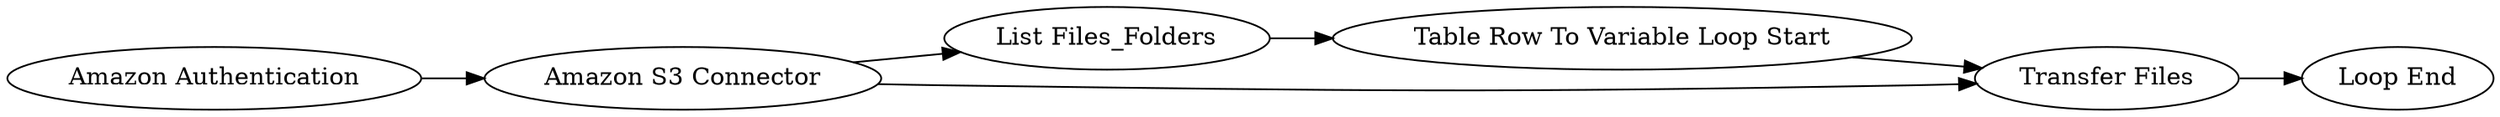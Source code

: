digraph {
	"-8591178440069582290_5" [label="List Files_Folders"]
	"-8591178440069582290_2" [label="Amazon S3 Connector"]
	"-8591178440069582290_6" [label="Table Row To Variable Loop Start"]
	"-8591178440069582290_1" [label="Amazon Authentication"]
	"-8591178440069582290_4" [label="Transfer Files"]
	"-8591178440069582290_7" [label="Loop End"]
	"-8591178440069582290_5" -> "-8591178440069582290_6"
	"-8591178440069582290_2" -> "-8591178440069582290_4"
	"-8591178440069582290_1" -> "-8591178440069582290_2"
	"-8591178440069582290_2" -> "-8591178440069582290_5"
	"-8591178440069582290_4" -> "-8591178440069582290_7"
	"-8591178440069582290_6" -> "-8591178440069582290_4"
	rankdir=LR
}

